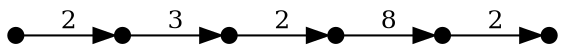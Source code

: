 digraph G {

node [width=0.1,height=0.1,fontsize=10,shape=point];
edge [fontsize=12];
rankdir=LR;

1 -> 2 [label="2"];
2 -> 3 [label="3"];
3 -> 4 [label="2"];
4 -> 5 [label="8"];
5 -> 6 [label="2"];

}

